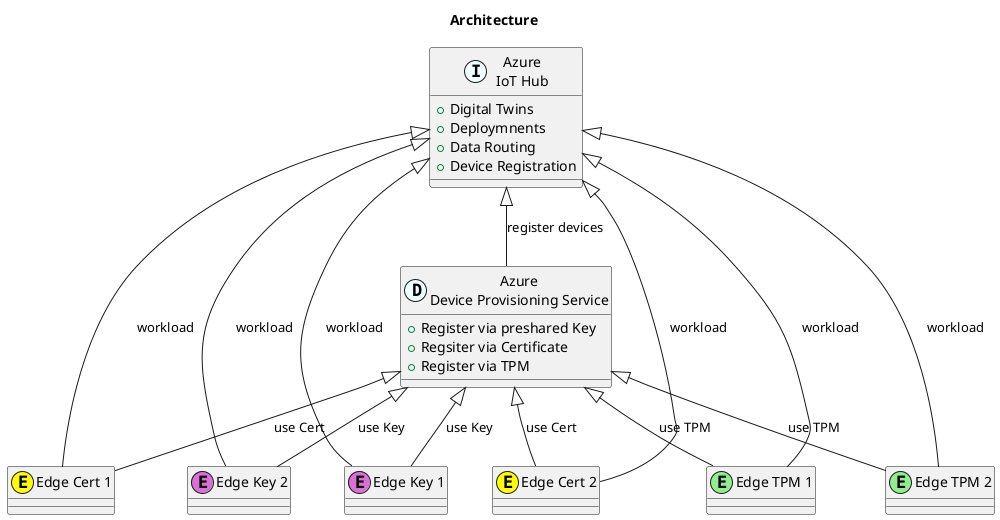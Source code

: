 @startuml

title Architecture

class "Azure\nIoT Hub" as iot << (I,azure) >> {
  +Digital Twins
  +Deploymnents
  +Data Routing
  +Device Registration
}

class "Azure\nDevice Provisioning Service" as dps  << (D,azure) >> {
  +Register via preshared Key
  +Regsiter via Certificate
  +Register via TPM
}

class "Edge Key 1" as e1 << (E,orchid) >>
class "Edge Key 2" as e2 << (E,orchid) >>
class "Edge Cert 1" as e3 << (E,yellow) >>
class "Edge Cert 2" as e4 << (E,yellow) >>
class "Edge TPM 1" as e5 << (E,lightgreen) >>
class "Edge TPM 2" as e6 << (E,lightgreen) >>

dps <|-- e1: "use Key"
dps <|-- e2: "use Key"
dps <|-- e3: "use Cert"
dps <|-- e4: "use Cert"
dps <|--  e5: "use TPM"
dps <|--  e6: "use TPM"

iot <|-- dps: "register devices"
iot <|-- e1: workload
iot <|-- e2: workload
iot <|-- e3: workload
iot <|-- e4: workload
iot <|-- e5: workload
iot <|-- e6: workload
@enduml